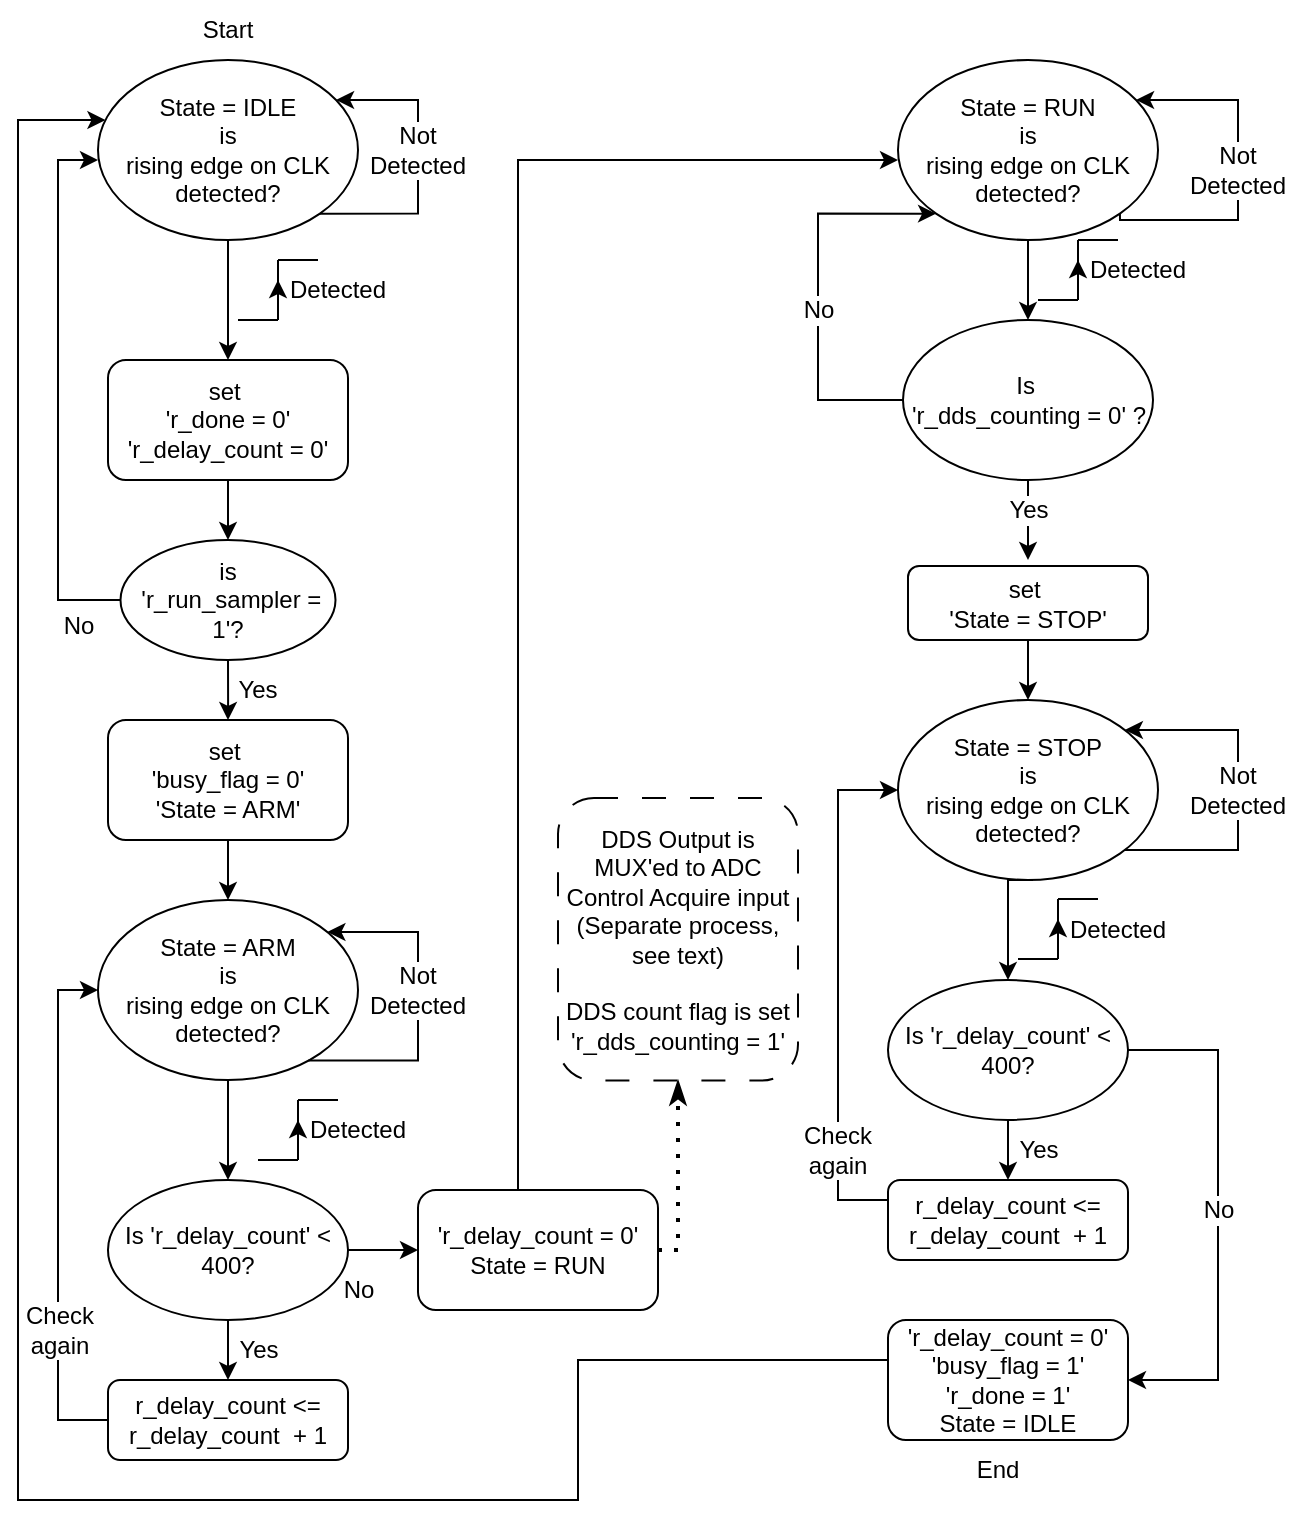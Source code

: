 <mxfile version="24.8.6">
  <diagram name="Page-1" id="Tl4T8KEhifNbqAkz7StE">
    <mxGraphModel dx="988" dy="527" grid="1" gridSize="10" guides="1" tooltips="1" connect="1" arrows="1" fold="1" page="1" pageScale="1" pageWidth="850" pageHeight="1100" math="0" shadow="0">
      <root>
        <mxCell id="0" />
        <mxCell id="1" parent="0" />
        <mxCell id="CyrW4sCDEha286u60I95-14" style="edgeStyle=orthogonalEdgeStyle;rounded=0;orthogonalLoop=1;jettySize=auto;html=1;entryX=0.5;entryY=0;entryDx=0;entryDy=0;" edge="1" parent="1" source="CyrW4sCDEha286u60I95-1" target="CyrW4sCDEha286u60I95-6">
          <mxGeometry relative="1" as="geometry" />
        </mxCell>
        <mxCell id="CyrW4sCDEha286u60I95-16" style="edgeStyle=orthogonalEdgeStyle;rounded=0;orthogonalLoop=1;jettySize=auto;html=1;exitX=1;exitY=1;exitDx=0;exitDy=0;" edge="1" parent="1" source="CyrW4sCDEha286u60I95-1" target="CyrW4sCDEha286u60I95-1">
          <mxGeometry relative="1" as="geometry">
            <mxPoint x="230" y="60" as="targetPoint" />
            <Array as="points">
              <mxPoint x="250" y="117" />
              <mxPoint x="250" y="60" />
            </Array>
          </mxGeometry>
        </mxCell>
        <mxCell id="CyrW4sCDEha286u60I95-1" value="State = IDLE&lt;div&gt;is&lt;/div&gt;&lt;div&gt;rising edge on CLK&lt;/div&gt;&lt;div&gt;detected?&lt;/div&gt;" style="ellipse;whiteSpace=wrap;html=1;" vertex="1" parent="1">
          <mxGeometry x="90" y="40" width="130" height="90" as="geometry" />
        </mxCell>
        <mxCell id="CyrW4sCDEha286u60I95-28" style="edgeStyle=orthogonalEdgeStyle;rounded=0;orthogonalLoop=1;jettySize=auto;html=1;entryX=0.5;entryY=0;entryDx=0;entryDy=0;" edge="1" parent="1" source="CyrW4sCDEha286u60I95-6" target="CyrW4sCDEha286u60I95-27">
          <mxGeometry relative="1" as="geometry" />
        </mxCell>
        <mxCell id="CyrW4sCDEha286u60I95-6" value="set&amp;nbsp;&lt;div&gt;&#39;r_done = 0&#39;&lt;div&gt;&#39;r_delay_count = 0&#39;&lt;/div&gt;&lt;/div&gt;" style="rounded=1;whiteSpace=wrap;html=1;" vertex="1" parent="1">
          <mxGeometry x="95" y="190" width="120" height="60" as="geometry" />
        </mxCell>
        <mxCell id="CyrW4sCDEha286u60I95-17" value="" style="endArrow=none;html=1;rounded=0;" edge="1" parent="1">
          <mxGeometry width="50" height="50" relative="1" as="geometry">
            <mxPoint x="160" y="170" as="sourcePoint" />
            <mxPoint x="180" y="170" as="targetPoint" />
          </mxGeometry>
        </mxCell>
        <mxCell id="CyrW4sCDEha286u60I95-18" value="" style="endArrow=none;html=1;rounded=0;" edge="1" parent="1">
          <mxGeometry width="50" height="50" relative="1" as="geometry">
            <mxPoint x="180" y="170" as="sourcePoint" />
            <mxPoint x="180" y="140" as="targetPoint" />
          </mxGeometry>
        </mxCell>
        <mxCell id="CyrW4sCDEha286u60I95-19" value="" style="endArrow=none;html=1;rounded=0;" edge="1" parent="1">
          <mxGeometry width="50" height="50" relative="1" as="geometry">
            <mxPoint x="180" y="140" as="sourcePoint" />
            <mxPoint x="200" y="140" as="targetPoint" />
          </mxGeometry>
        </mxCell>
        <mxCell id="CyrW4sCDEha286u60I95-22" value="" style="endArrow=none;startArrow=classic;html=1;rounded=0;endFill=0;" edge="1" parent="1">
          <mxGeometry width="50" height="50" relative="1" as="geometry">
            <mxPoint x="180" y="150" as="sourcePoint" />
            <mxPoint x="180" y="160" as="targetPoint" />
          </mxGeometry>
        </mxCell>
        <mxCell id="CyrW4sCDEha286u60I95-23" value="Detected" style="text;html=1;align=center;verticalAlign=middle;whiteSpace=wrap;rounded=0;" vertex="1" parent="1">
          <mxGeometry x="180" y="140" width="60" height="30" as="geometry" />
        </mxCell>
        <mxCell id="CyrW4sCDEha286u60I95-24" value="Not Detected" style="text;html=1;align=center;verticalAlign=middle;whiteSpace=wrap;rounded=0;labelBackgroundColor=default;" vertex="1" parent="1">
          <mxGeometry x="220" y="70" width="60" height="30" as="geometry" />
        </mxCell>
        <mxCell id="CyrW4sCDEha286u60I95-29" style="edgeStyle=orthogonalEdgeStyle;rounded=0;orthogonalLoop=1;jettySize=auto;html=1;exitX=0;exitY=0.5;exitDx=0;exitDy=0;" edge="1" parent="1" source="CyrW4sCDEha286u60I95-27">
          <mxGeometry relative="1" as="geometry">
            <mxPoint x="90" y="90" as="targetPoint" />
            <mxPoint x="81.25" y="310" as="sourcePoint" />
            <Array as="points">
              <mxPoint x="70" y="310" />
              <mxPoint x="70" y="90" />
              <mxPoint x="90" y="90" />
            </Array>
          </mxGeometry>
        </mxCell>
        <mxCell id="CyrW4sCDEha286u60I95-33" style="edgeStyle=orthogonalEdgeStyle;rounded=0;orthogonalLoop=1;jettySize=auto;html=1;entryX=0.5;entryY=0;entryDx=0;entryDy=0;" edge="1" parent="1" source="CyrW4sCDEha286u60I95-27" target="CyrW4sCDEha286u60I95-35">
          <mxGeometry relative="1" as="geometry">
            <mxPoint x="155" y="390.0" as="targetPoint" />
          </mxGeometry>
        </mxCell>
        <mxCell id="CyrW4sCDEha286u60I95-27" value="is&lt;div&gt;&amp;nbsp;&#39;r_run_sampler = 1&#39;?&lt;/div&gt;" style="ellipse;whiteSpace=wrap;html=1;" vertex="1" parent="1">
          <mxGeometry x="101.25" y="280" width="107.5" height="60" as="geometry" />
        </mxCell>
        <mxCell id="CyrW4sCDEha286u60I95-32" value="No" style="text;html=1;align=center;verticalAlign=middle;resizable=0;points=[];autosize=1;strokeColor=none;fillColor=none;" vertex="1" parent="1">
          <mxGeometry x="60" y="308" width="40" height="30" as="geometry" />
        </mxCell>
        <mxCell id="CyrW4sCDEha286u60I95-34" value="Yes" style="text;html=1;align=center;verticalAlign=middle;whiteSpace=wrap;rounded=0;" vertex="1" parent="1">
          <mxGeometry x="140" y="340" width="60" height="30" as="geometry" />
        </mxCell>
        <mxCell id="CyrW4sCDEha286u60I95-37" style="edgeStyle=orthogonalEdgeStyle;rounded=0;orthogonalLoop=1;jettySize=auto;html=1;entryX=0.5;entryY=0;entryDx=0;entryDy=0;" edge="1" parent="1" source="CyrW4sCDEha286u60I95-35" target="CyrW4sCDEha286u60I95-36">
          <mxGeometry relative="1" as="geometry" />
        </mxCell>
        <mxCell id="CyrW4sCDEha286u60I95-35" value="set&amp;nbsp;&lt;div&gt;&#39;busy_flag = 0&#39;&lt;div&gt;&#39;State = ARM&#39;&lt;/div&gt;&lt;/div&gt;" style="rounded=1;whiteSpace=wrap;html=1;" vertex="1" parent="1">
          <mxGeometry x="95" y="370" width="120" height="60" as="geometry" />
        </mxCell>
        <mxCell id="CyrW4sCDEha286u60I95-46" style="edgeStyle=orthogonalEdgeStyle;rounded=0;orthogonalLoop=1;jettySize=auto;html=1;entryX=0.5;entryY=0;entryDx=0;entryDy=0;" edge="1" parent="1" source="CyrW4sCDEha286u60I95-36" target="CyrW4sCDEha286u60I95-45">
          <mxGeometry relative="1" as="geometry" />
        </mxCell>
        <mxCell id="CyrW4sCDEha286u60I95-36" value="State = ARM&lt;div&gt;is&lt;/div&gt;&lt;div&gt;rising edge on CLK&lt;/div&gt;&lt;div&gt;detected?&lt;/div&gt;" style="ellipse;whiteSpace=wrap;html=1;" vertex="1" parent="1">
          <mxGeometry x="90" y="460" width="130" height="90" as="geometry" />
        </mxCell>
        <mxCell id="CyrW4sCDEha286u60I95-38" style="edgeStyle=orthogonalEdgeStyle;rounded=0;orthogonalLoop=1;jettySize=auto;html=1;exitX=0.809;exitY=0.892;exitDx=0;exitDy=0;exitPerimeter=0;" edge="1" parent="1" source="CyrW4sCDEha286u60I95-36" target="CyrW4sCDEha286u60I95-36">
          <mxGeometry relative="1" as="geometry">
            <mxPoint x="223" y="476.5" as="targetPoint" />
            <mxPoint x="215" y="533.5" as="sourcePoint" />
            <Array as="points">
              <mxPoint x="250" y="540" />
              <mxPoint x="250" y="476" />
            </Array>
          </mxGeometry>
        </mxCell>
        <mxCell id="CyrW4sCDEha286u60I95-39" value="Not Detected" style="text;html=1;align=center;verticalAlign=middle;whiteSpace=wrap;rounded=0;labelBackgroundColor=default;" vertex="1" parent="1">
          <mxGeometry x="220" y="490" width="60" height="30" as="geometry" />
        </mxCell>
        <mxCell id="CyrW4sCDEha286u60I95-40" value="" style="endArrow=none;html=1;rounded=0;" edge="1" parent="1">
          <mxGeometry width="50" height="50" relative="1" as="geometry">
            <mxPoint x="170" y="590" as="sourcePoint" />
            <mxPoint x="190" y="590" as="targetPoint" />
          </mxGeometry>
        </mxCell>
        <mxCell id="CyrW4sCDEha286u60I95-41" value="" style="endArrow=none;html=1;rounded=0;" edge="1" parent="1">
          <mxGeometry width="50" height="50" relative="1" as="geometry">
            <mxPoint x="190" y="590" as="sourcePoint" />
            <mxPoint x="190" y="560" as="targetPoint" />
          </mxGeometry>
        </mxCell>
        <mxCell id="CyrW4sCDEha286u60I95-42" value="" style="endArrow=none;html=1;rounded=0;" edge="1" parent="1">
          <mxGeometry width="50" height="50" relative="1" as="geometry">
            <mxPoint x="190" y="560" as="sourcePoint" />
            <mxPoint x="210" y="560" as="targetPoint" />
          </mxGeometry>
        </mxCell>
        <mxCell id="CyrW4sCDEha286u60I95-43" value="" style="endArrow=none;startArrow=classic;html=1;rounded=0;endFill=0;" edge="1" parent="1">
          <mxGeometry width="50" height="50" relative="1" as="geometry">
            <mxPoint x="190" y="570" as="sourcePoint" />
            <mxPoint x="190" y="580" as="targetPoint" />
          </mxGeometry>
        </mxCell>
        <mxCell id="CyrW4sCDEha286u60I95-44" value="Detected" style="text;html=1;align=center;verticalAlign=middle;whiteSpace=wrap;rounded=0;" vertex="1" parent="1">
          <mxGeometry x="190" y="560" width="60" height="30" as="geometry" />
        </mxCell>
        <mxCell id="CyrW4sCDEha286u60I95-47" style="edgeStyle=orthogonalEdgeStyle;rounded=0;orthogonalLoop=1;jettySize=auto;html=1;entryX=0.5;entryY=0;entryDx=0;entryDy=0;" edge="1" parent="1" source="CyrW4sCDEha286u60I95-45" target="CyrW4sCDEha286u60I95-50">
          <mxGeometry relative="1" as="geometry">
            <mxPoint x="155" y="730" as="targetPoint" />
          </mxGeometry>
        </mxCell>
        <mxCell id="CyrW4sCDEha286u60I95-69" style="edgeStyle=orthogonalEdgeStyle;rounded=0;orthogonalLoop=1;jettySize=auto;html=1;entryX=0;entryY=0.5;entryDx=0;entryDy=0;" edge="1" parent="1" source="CyrW4sCDEha286u60I95-45" target="CyrW4sCDEha286u60I95-59">
          <mxGeometry relative="1" as="geometry" />
        </mxCell>
        <mxCell id="CyrW4sCDEha286u60I95-45" value="Is &#39;r_delay_count&#39; &amp;lt; 400?" style="ellipse;whiteSpace=wrap;html=1;" vertex="1" parent="1">
          <mxGeometry x="95" y="600" width="120" height="70" as="geometry" />
        </mxCell>
        <mxCell id="CyrW4sCDEha286u60I95-49" value="No" style="text;html=1;align=center;verticalAlign=middle;resizable=0;points=[];autosize=1;strokeColor=none;fillColor=none;" vertex="1" parent="1">
          <mxGeometry x="200" y="640" width="40" height="30" as="geometry" />
        </mxCell>
        <mxCell id="CyrW4sCDEha286u60I95-56" style="edgeStyle=orthogonalEdgeStyle;rounded=0;orthogonalLoop=1;jettySize=auto;html=1;entryX=0;entryY=0.5;entryDx=0;entryDy=0;" edge="1" parent="1" source="CyrW4sCDEha286u60I95-50" target="CyrW4sCDEha286u60I95-36">
          <mxGeometry relative="1" as="geometry">
            <mxPoint x="70" y="640" as="targetPoint" />
            <Array as="points">
              <mxPoint x="70" y="720" />
              <mxPoint x="70" y="505" />
            </Array>
          </mxGeometry>
        </mxCell>
        <mxCell id="CyrW4sCDEha286u60I95-50" value="r_delay_count &amp;lt;= r_delay_count&amp;nbsp; + 1" style="rounded=1;whiteSpace=wrap;html=1;" vertex="1" parent="1">
          <mxGeometry x="95" y="700" width="120" height="40" as="geometry" />
        </mxCell>
        <mxCell id="CyrW4sCDEha286u60I95-55" value="Yes" style="text;html=1;align=center;verticalAlign=middle;resizable=0;points=[];autosize=1;strokeColor=none;fillColor=none;" vertex="1" parent="1">
          <mxGeometry x="150" y="670" width="40" height="30" as="geometry" />
        </mxCell>
        <mxCell id="CyrW4sCDEha286u60I95-57" value="Check again" style="text;html=1;align=center;verticalAlign=middle;whiteSpace=wrap;rounded=0;labelBackgroundColor=default;" vertex="1" parent="1">
          <mxGeometry x="41.25" y="660" width="60" height="30" as="geometry" />
        </mxCell>
        <mxCell id="CyrW4sCDEha286u60I95-59" value="&#39;r_delay_count = 0&#39;&lt;div&gt;State = RUN&lt;/div&gt;" style="rounded=1;whiteSpace=wrap;html=1;" vertex="1" parent="1">
          <mxGeometry x="250" y="605" width="120" height="60" as="geometry" />
        </mxCell>
        <mxCell id="CyrW4sCDEha286u60I95-77" style="edgeStyle=orthogonalEdgeStyle;rounded=0;orthogonalLoop=1;jettySize=auto;html=1;entryX=0.5;entryY=0;entryDx=0;entryDy=0;" edge="1" parent="1" source="CyrW4sCDEha286u60I95-60" target="CyrW4sCDEha286u60I95-76">
          <mxGeometry relative="1" as="geometry" />
        </mxCell>
        <mxCell id="CyrW4sCDEha286u60I95-60" value="State = RUN&lt;div&gt;is&lt;/div&gt;&lt;div&gt;rising edge on CLK&lt;/div&gt;&lt;div&gt;detected?&lt;/div&gt;" style="ellipse;whiteSpace=wrap;html=1;" vertex="1" parent="1">
          <mxGeometry x="490" y="40" width="130" height="90" as="geometry" />
        </mxCell>
        <mxCell id="CyrW4sCDEha286u60I95-62" style="edgeStyle=orthogonalEdgeStyle;rounded=0;orthogonalLoop=1;jettySize=auto;html=1;exitX=1;exitY=1;exitDx=0;exitDy=0;" edge="1" parent="1" source="CyrW4sCDEha286u60I95-60" target="CyrW4sCDEha286u60I95-60">
          <mxGeometry relative="1" as="geometry">
            <mxPoint x="620" y="90" as="targetPoint" />
            <mxPoint x="615" y="154" as="sourcePoint" />
            <Array as="points">
              <mxPoint x="601" y="120" />
              <mxPoint x="660" y="120" />
              <mxPoint x="660" y="60" />
            </Array>
          </mxGeometry>
        </mxCell>
        <mxCell id="CyrW4sCDEha286u60I95-63" value="Not Detected" style="text;html=1;align=center;verticalAlign=middle;whiteSpace=wrap;rounded=0;labelBackgroundColor=default;" vertex="1" parent="1">
          <mxGeometry x="630" y="80" width="60" height="30" as="geometry" />
        </mxCell>
        <mxCell id="CyrW4sCDEha286u60I95-64" value="" style="endArrow=none;html=1;rounded=0;" edge="1" parent="1">
          <mxGeometry width="50" height="50" relative="1" as="geometry">
            <mxPoint x="560" y="160" as="sourcePoint" />
            <mxPoint x="580" y="160" as="targetPoint" />
          </mxGeometry>
        </mxCell>
        <mxCell id="CyrW4sCDEha286u60I95-65" value="" style="endArrow=none;html=1;rounded=0;" edge="1" parent="1">
          <mxGeometry width="50" height="50" relative="1" as="geometry">
            <mxPoint x="580" y="160" as="sourcePoint" />
            <mxPoint x="580" y="130" as="targetPoint" />
          </mxGeometry>
        </mxCell>
        <mxCell id="CyrW4sCDEha286u60I95-66" value="" style="endArrow=none;html=1;rounded=0;" edge="1" parent="1">
          <mxGeometry width="50" height="50" relative="1" as="geometry">
            <mxPoint x="580" y="130" as="sourcePoint" />
            <mxPoint x="600" y="130" as="targetPoint" />
          </mxGeometry>
        </mxCell>
        <mxCell id="CyrW4sCDEha286u60I95-67" value="" style="endArrow=none;startArrow=classic;html=1;rounded=0;endFill=0;" edge="1" parent="1">
          <mxGeometry width="50" height="50" relative="1" as="geometry">
            <mxPoint x="580" y="140" as="sourcePoint" />
            <mxPoint x="580" y="150" as="targetPoint" />
          </mxGeometry>
        </mxCell>
        <mxCell id="CyrW4sCDEha286u60I95-68" value="Detected" style="text;html=1;align=center;verticalAlign=middle;whiteSpace=wrap;rounded=0;" vertex="1" parent="1">
          <mxGeometry x="580" y="130" width="60" height="30" as="geometry" />
        </mxCell>
        <mxCell id="CyrW4sCDEha286u60I95-70" style="edgeStyle=orthogonalEdgeStyle;rounded=0;orthogonalLoop=1;jettySize=auto;html=1;entryX=0;entryY=0.556;entryDx=0;entryDy=0;exitX=0.5;exitY=0;exitDx=0;exitDy=0;entryPerimeter=0;" edge="1" parent="1" target="CyrW4sCDEha286u60I95-60">
          <mxGeometry relative="1" as="geometry">
            <mxPoint x="300.0" y="605" as="sourcePoint" />
            <mxPoint x="320" y="85" as="targetPoint" />
            <Array as="points">
              <mxPoint x="300" y="90" />
            </Array>
          </mxGeometry>
        </mxCell>
        <mxCell id="CyrW4sCDEha286u60I95-73" value="" style="endArrow=classicThin;dashed=1;html=1;dashPattern=1 3;strokeWidth=2;rounded=0;endFill=1;exitX=1;exitY=0.5;exitDx=0;exitDy=0;entryX=0.5;entryY=1;entryDx=0;entryDy=0;" edge="1" parent="1" source="CyrW4sCDEha286u60I95-59" target="CyrW4sCDEha286u60I95-74">
          <mxGeometry width="50" height="50" relative="1" as="geometry">
            <mxPoint x="295" y="700" as="sourcePoint" />
            <mxPoint x="310" y="710" as="targetPoint" />
            <Array as="points">
              <mxPoint x="380" y="635" />
              <mxPoint x="380" y="600" />
            </Array>
          </mxGeometry>
        </mxCell>
        <mxCell id="CyrW4sCDEha286u60I95-74" value="DDS Output is MUX&#39;ed to ADC Control Acquire input&lt;div&gt;(Separate process, see text)&lt;br&gt;&lt;div&gt;&lt;br&gt;&lt;/div&gt;&lt;div&gt;DDS count flag is set&lt;br&gt;&lt;div&gt;&#39;r_dds_counting = 1&#39;&lt;/div&gt;&lt;/div&gt;&lt;/div&gt;" style="rounded=1;whiteSpace=wrap;html=1;fillStyle=auto;shadow=0;glass=0;fillColor=none;gradientColor=default;dashed=1;dashPattern=12 12;" vertex="1" parent="1">
          <mxGeometry x="320" y="409" width="120" height="141.25" as="geometry" />
        </mxCell>
        <mxCell id="CyrW4sCDEha286u60I95-78" style="edgeStyle=orthogonalEdgeStyle;rounded=0;orthogonalLoop=1;jettySize=auto;html=1;entryX=0;entryY=1;entryDx=0;entryDy=0;exitX=0;exitY=0.5;exitDx=0;exitDy=0;" edge="1" parent="1" source="CyrW4sCDEha286u60I95-76" target="CyrW4sCDEha286u60I95-60">
          <mxGeometry relative="1" as="geometry">
            <mxPoint x="499.0" y="116.794" as="targetPoint" />
            <mxPoint x="482.5" y="210" as="sourcePoint" />
            <Array as="points">
              <mxPoint x="450" y="210" />
              <mxPoint x="450" y="117" />
            </Array>
          </mxGeometry>
        </mxCell>
        <mxCell id="CyrW4sCDEha286u60I95-80" style="edgeStyle=orthogonalEdgeStyle;rounded=0;orthogonalLoop=1;jettySize=auto;html=1;" edge="1" parent="1" source="CyrW4sCDEha286u60I95-76">
          <mxGeometry relative="1" as="geometry">
            <mxPoint x="555" y="290" as="targetPoint" />
          </mxGeometry>
        </mxCell>
        <mxCell id="CyrW4sCDEha286u60I95-76" value="Is&amp;nbsp;&lt;div&gt;&#39;r_dds_counting = 0&#39; ?&lt;/div&gt;" style="ellipse;whiteSpace=wrap;html=1;" vertex="1" parent="1">
          <mxGeometry x="492.5" y="170" width="125" height="80" as="geometry" />
        </mxCell>
        <mxCell id="CyrW4sCDEha286u60I95-79" value="No" style="text;html=1;align=center;verticalAlign=middle;resizable=0;points=[];autosize=1;strokeColor=none;fillColor=none;labelBackgroundColor=default;" vertex="1" parent="1">
          <mxGeometry x="430" y="150" width="40" height="30" as="geometry" />
        </mxCell>
        <mxCell id="CyrW4sCDEha286u60I95-81" value="Yes" style="text;html=1;align=center;verticalAlign=middle;resizable=0;points=[];autosize=1;strokeColor=none;fillColor=none;labelBackgroundColor=default;" vertex="1" parent="1">
          <mxGeometry x="535" y="250" width="40" height="30" as="geometry" />
        </mxCell>
        <mxCell id="CyrW4sCDEha286u60I95-84" style="edgeStyle=orthogonalEdgeStyle;rounded=0;orthogonalLoop=1;jettySize=auto;html=1;entryX=0.5;entryY=0;entryDx=0;entryDy=0;" edge="1" parent="1" source="CyrW4sCDEha286u60I95-82" target="CyrW4sCDEha286u60I95-83">
          <mxGeometry relative="1" as="geometry" />
        </mxCell>
        <mxCell id="CyrW4sCDEha286u60I95-82" value="set&amp;nbsp;&lt;div&gt;&#39;State = STOP&#39;&lt;/div&gt;" style="rounded=1;whiteSpace=wrap;html=1;" vertex="1" parent="1">
          <mxGeometry x="495" y="293" width="120" height="37" as="geometry" />
        </mxCell>
        <mxCell id="CyrW4sCDEha286u60I95-93" style="edgeStyle=orthogonalEdgeStyle;rounded=0;orthogonalLoop=1;jettySize=auto;html=1;entryX=0.5;entryY=0;entryDx=0;entryDy=0;" edge="1" parent="1" target="CyrW4sCDEha286u60I95-95">
          <mxGeometry relative="1" as="geometry">
            <mxPoint x="557.5" y="450" as="sourcePoint" />
            <mxPoint x="552.5" y="510" as="targetPoint" />
            <Array as="points">
              <mxPoint x="545" y="450" />
            </Array>
          </mxGeometry>
        </mxCell>
        <mxCell id="CyrW4sCDEha286u60I95-83" value="State = STOP&lt;div&gt;is&lt;/div&gt;&lt;div&gt;rising edge on CLK&lt;/div&gt;&lt;div&gt;detected?&lt;/div&gt;" style="ellipse;whiteSpace=wrap;html=1;" vertex="1" parent="1">
          <mxGeometry x="490" y="360" width="130" height="90" as="geometry" />
        </mxCell>
        <mxCell id="CyrW4sCDEha286u60I95-85" style="edgeStyle=orthogonalEdgeStyle;rounded=0;orthogonalLoop=1;jettySize=auto;html=1;" edge="1" parent="1" source="CyrW4sCDEha286u60I95-83" target="CyrW4sCDEha286u60I95-83">
          <mxGeometry relative="1" as="geometry">
            <mxPoint x="623" y="375" as="targetPoint" />
            <mxPoint x="615" y="432" as="sourcePoint" />
            <Array as="points">
              <mxPoint x="660" y="435" />
              <mxPoint x="660" y="375" />
            </Array>
          </mxGeometry>
        </mxCell>
        <mxCell id="CyrW4sCDEha286u60I95-86" value="Not Detected" style="text;html=1;align=center;verticalAlign=middle;whiteSpace=wrap;rounded=0;labelBackgroundColor=default;" vertex="1" parent="1">
          <mxGeometry x="630" y="390" width="60" height="30" as="geometry" />
        </mxCell>
        <mxCell id="CyrW4sCDEha286u60I95-87" value="" style="endArrow=none;html=1;rounded=0;" edge="1" parent="1">
          <mxGeometry width="50" height="50" relative="1" as="geometry">
            <mxPoint x="550" y="489.52" as="sourcePoint" />
            <mxPoint x="570" y="489.52" as="targetPoint" />
          </mxGeometry>
        </mxCell>
        <mxCell id="CyrW4sCDEha286u60I95-88" value="" style="endArrow=none;html=1;rounded=0;" edge="1" parent="1">
          <mxGeometry width="50" height="50" relative="1" as="geometry">
            <mxPoint x="570" y="489.52" as="sourcePoint" />
            <mxPoint x="570" y="459.52" as="targetPoint" />
          </mxGeometry>
        </mxCell>
        <mxCell id="CyrW4sCDEha286u60I95-89" value="" style="endArrow=none;html=1;rounded=0;" edge="1" parent="1">
          <mxGeometry width="50" height="50" relative="1" as="geometry">
            <mxPoint x="570" y="459.52" as="sourcePoint" />
            <mxPoint x="590" y="459.52" as="targetPoint" />
          </mxGeometry>
        </mxCell>
        <mxCell id="CyrW4sCDEha286u60I95-90" value="" style="endArrow=none;startArrow=classic;html=1;rounded=0;endFill=0;" edge="1" parent="1">
          <mxGeometry width="50" height="50" relative="1" as="geometry">
            <mxPoint x="570" y="469.52" as="sourcePoint" />
            <mxPoint x="570" y="479.52" as="targetPoint" />
          </mxGeometry>
        </mxCell>
        <mxCell id="CyrW4sCDEha286u60I95-91" value="Detected" style="text;html=1;align=center;verticalAlign=middle;whiteSpace=wrap;rounded=0;" vertex="1" parent="1">
          <mxGeometry x="570" y="459.52" width="60" height="30" as="geometry" />
        </mxCell>
        <mxCell id="CyrW4sCDEha286u60I95-94" style="edgeStyle=orthogonalEdgeStyle;rounded=0;orthogonalLoop=1;jettySize=auto;html=1;entryX=0.5;entryY=0;entryDx=0;entryDy=0;" edge="1" parent="1" source="CyrW4sCDEha286u60I95-95" target="CyrW4sCDEha286u60I95-98">
          <mxGeometry relative="1" as="geometry">
            <mxPoint x="545" y="630" as="targetPoint" />
          </mxGeometry>
        </mxCell>
        <mxCell id="CyrW4sCDEha286u60I95-102" style="edgeStyle=orthogonalEdgeStyle;rounded=0;orthogonalLoop=1;jettySize=auto;html=1;entryX=1;entryY=0.5;entryDx=0;entryDy=0;" edge="1" parent="1" source="CyrW4sCDEha286u60I95-95" target="CyrW4sCDEha286u60I95-101">
          <mxGeometry relative="1" as="geometry">
            <Array as="points">
              <mxPoint x="650" y="535" />
              <mxPoint x="650" y="700" />
            </Array>
          </mxGeometry>
        </mxCell>
        <mxCell id="CyrW4sCDEha286u60I95-95" value="Is &#39;r_delay_count&#39; &amp;lt; 400?" style="ellipse;whiteSpace=wrap;html=1;" vertex="1" parent="1">
          <mxGeometry x="485" y="500" width="120" height="70" as="geometry" />
        </mxCell>
        <mxCell id="CyrW4sCDEha286u60I95-96" value="No" style="text;html=1;align=center;verticalAlign=middle;resizable=0;points=[];autosize=1;strokeColor=none;fillColor=none;labelBackgroundColor=default;" vertex="1" parent="1">
          <mxGeometry x="630" y="600" width="40" height="30" as="geometry" />
        </mxCell>
        <mxCell id="CyrW4sCDEha286u60I95-97" style="edgeStyle=orthogonalEdgeStyle;rounded=0;orthogonalLoop=1;jettySize=auto;html=1;entryX=0;entryY=0.5;entryDx=0;entryDy=0;" edge="1" parent="1" source="CyrW4sCDEha286u60I95-98" target="CyrW4sCDEha286u60I95-83">
          <mxGeometry relative="1" as="geometry">
            <mxPoint x="460" y="530" as="targetPoint" />
            <Array as="points">
              <mxPoint x="460" y="610" />
              <mxPoint x="460" y="405" />
            </Array>
          </mxGeometry>
        </mxCell>
        <mxCell id="CyrW4sCDEha286u60I95-98" value="r_delay_count &amp;lt;= r_delay_count&amp;nbsp; + 1" style="rounded=1;whiteSpace=wrap;html=1;" vertex="1" parent="1">
          <mxGeometry x="485" y="600" width="120" height="40" as="geometry" />
        </mxCell>
        <mxCell id="CyrW4sCDEha286u60I95-99" value="Yes" style="text;html=1;align=center;verticalAlign=middle;resizable=0;points=[];autosize=1;strokeColor=none;fillColor=none;" vertex="1" parent="1">
          <mxGeometry x="540" y="570" width="40" height="30" as="geometry" />
        </mxCell>
        <mxCell id="CyrW4sCDEha286u60I95-100" value="Check again" style="text;html=1;align=center;verticalAlign=middle;whiteSpace=wrap;rounded=0;labelBackgroundColor=default;" vertex="1" parent="1">
          <mxGeometry x="430" y="570" width="60" height="30" as="geometry" />
        </mxCell>
        <mxCell id="CyrW4sCDEha286u60I95-104" style="edgeStyle=orthogonalEdgeStyle;rounded=0;orthogonalLoop=1;jettySize=auto;html=1;" edge="1" parent="1" source="CyrW4sCDEha286u60I95-101" target="CyrW4sCDEha286u60I95-1">
          <mxGeometry relative="1" as="geometry">
            <mxPoint x="50" y="60" as="targetPoint" />
            <Array as="points">
              <mxPoint x="330" y="690" />
              <mxPoint x="330" y="760" />
              <mxPoint x="50" y="760" />
              <mxPoint x="50" y="70" />
            </Array>
          </mxGeometry>
        </mxCell>
        <mxCell id="CyrW4sCDEha286u60I95-101" value="&#39;r_delay_count = 0&#39;&lt;div&gt;&#39;busy_flag = 1&#39;&lt;/div&gt;&lt;div&gt;&#39;r_done = 1&#39;&lt;/div&gt;&lt;div&gt;State = IDLE&lt;/div&gt;" style="rounded=1;whiteSpace=wrap;html=1;" vertex="1" parent="1">
          <mxGeometry x="485" y="670" width="120" height="60" as="geometry" />
        </mxCell>
        <mxCell id="CyrW4sCDEha286u60I95-105" value="Start" style="text;html=1;align=center;verticalAlign=middle;whiteSpace=wrap;rounded=0;" vertex="1" parent="1">
          <mxGeometry x="125" y="10" width="60" height="30" as="geometry" />
        </mxCell>
        <mxCell id="CyrW4sCDEha286u60I95-106" value="End" style="text;html=1;align=center;verticalAlign=middle;whiteSpace=wrap;rounded=0;" vertex="1" parent="1">
          <mxGeometry x="510" y="730" width="60" height="30" as="geometry" />
        </mxCell>
      </root>
    </mxGraphModel>
  </diagram>
</mxfile>

